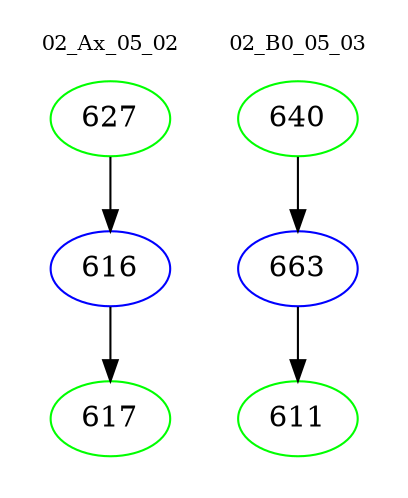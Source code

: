 digraph{
subgraph cluster_0 {
color = white
label = "02_Ax_05_02";
fontsize=10;
T0_627 [label="627", color="green"]
T0_627 -> T0_616 [color="black"]
T0_616 [label="616", color="blue"]
T0_616 -> T0_617 [color="black"]
T0_617 [label="617", color="green"]
}
subgraph cluster_1 {
color = white
label = "02_B0_05_03";
fontsize=10;
T1_640 [label="640", color="green"]
T1_640 -> T1_663 [color="black"]
T1_663 [label="663", color="blue"]
T1_663 -> T1_611 [color="black"]
T1_611 [label="611", color="green"]
}
}
